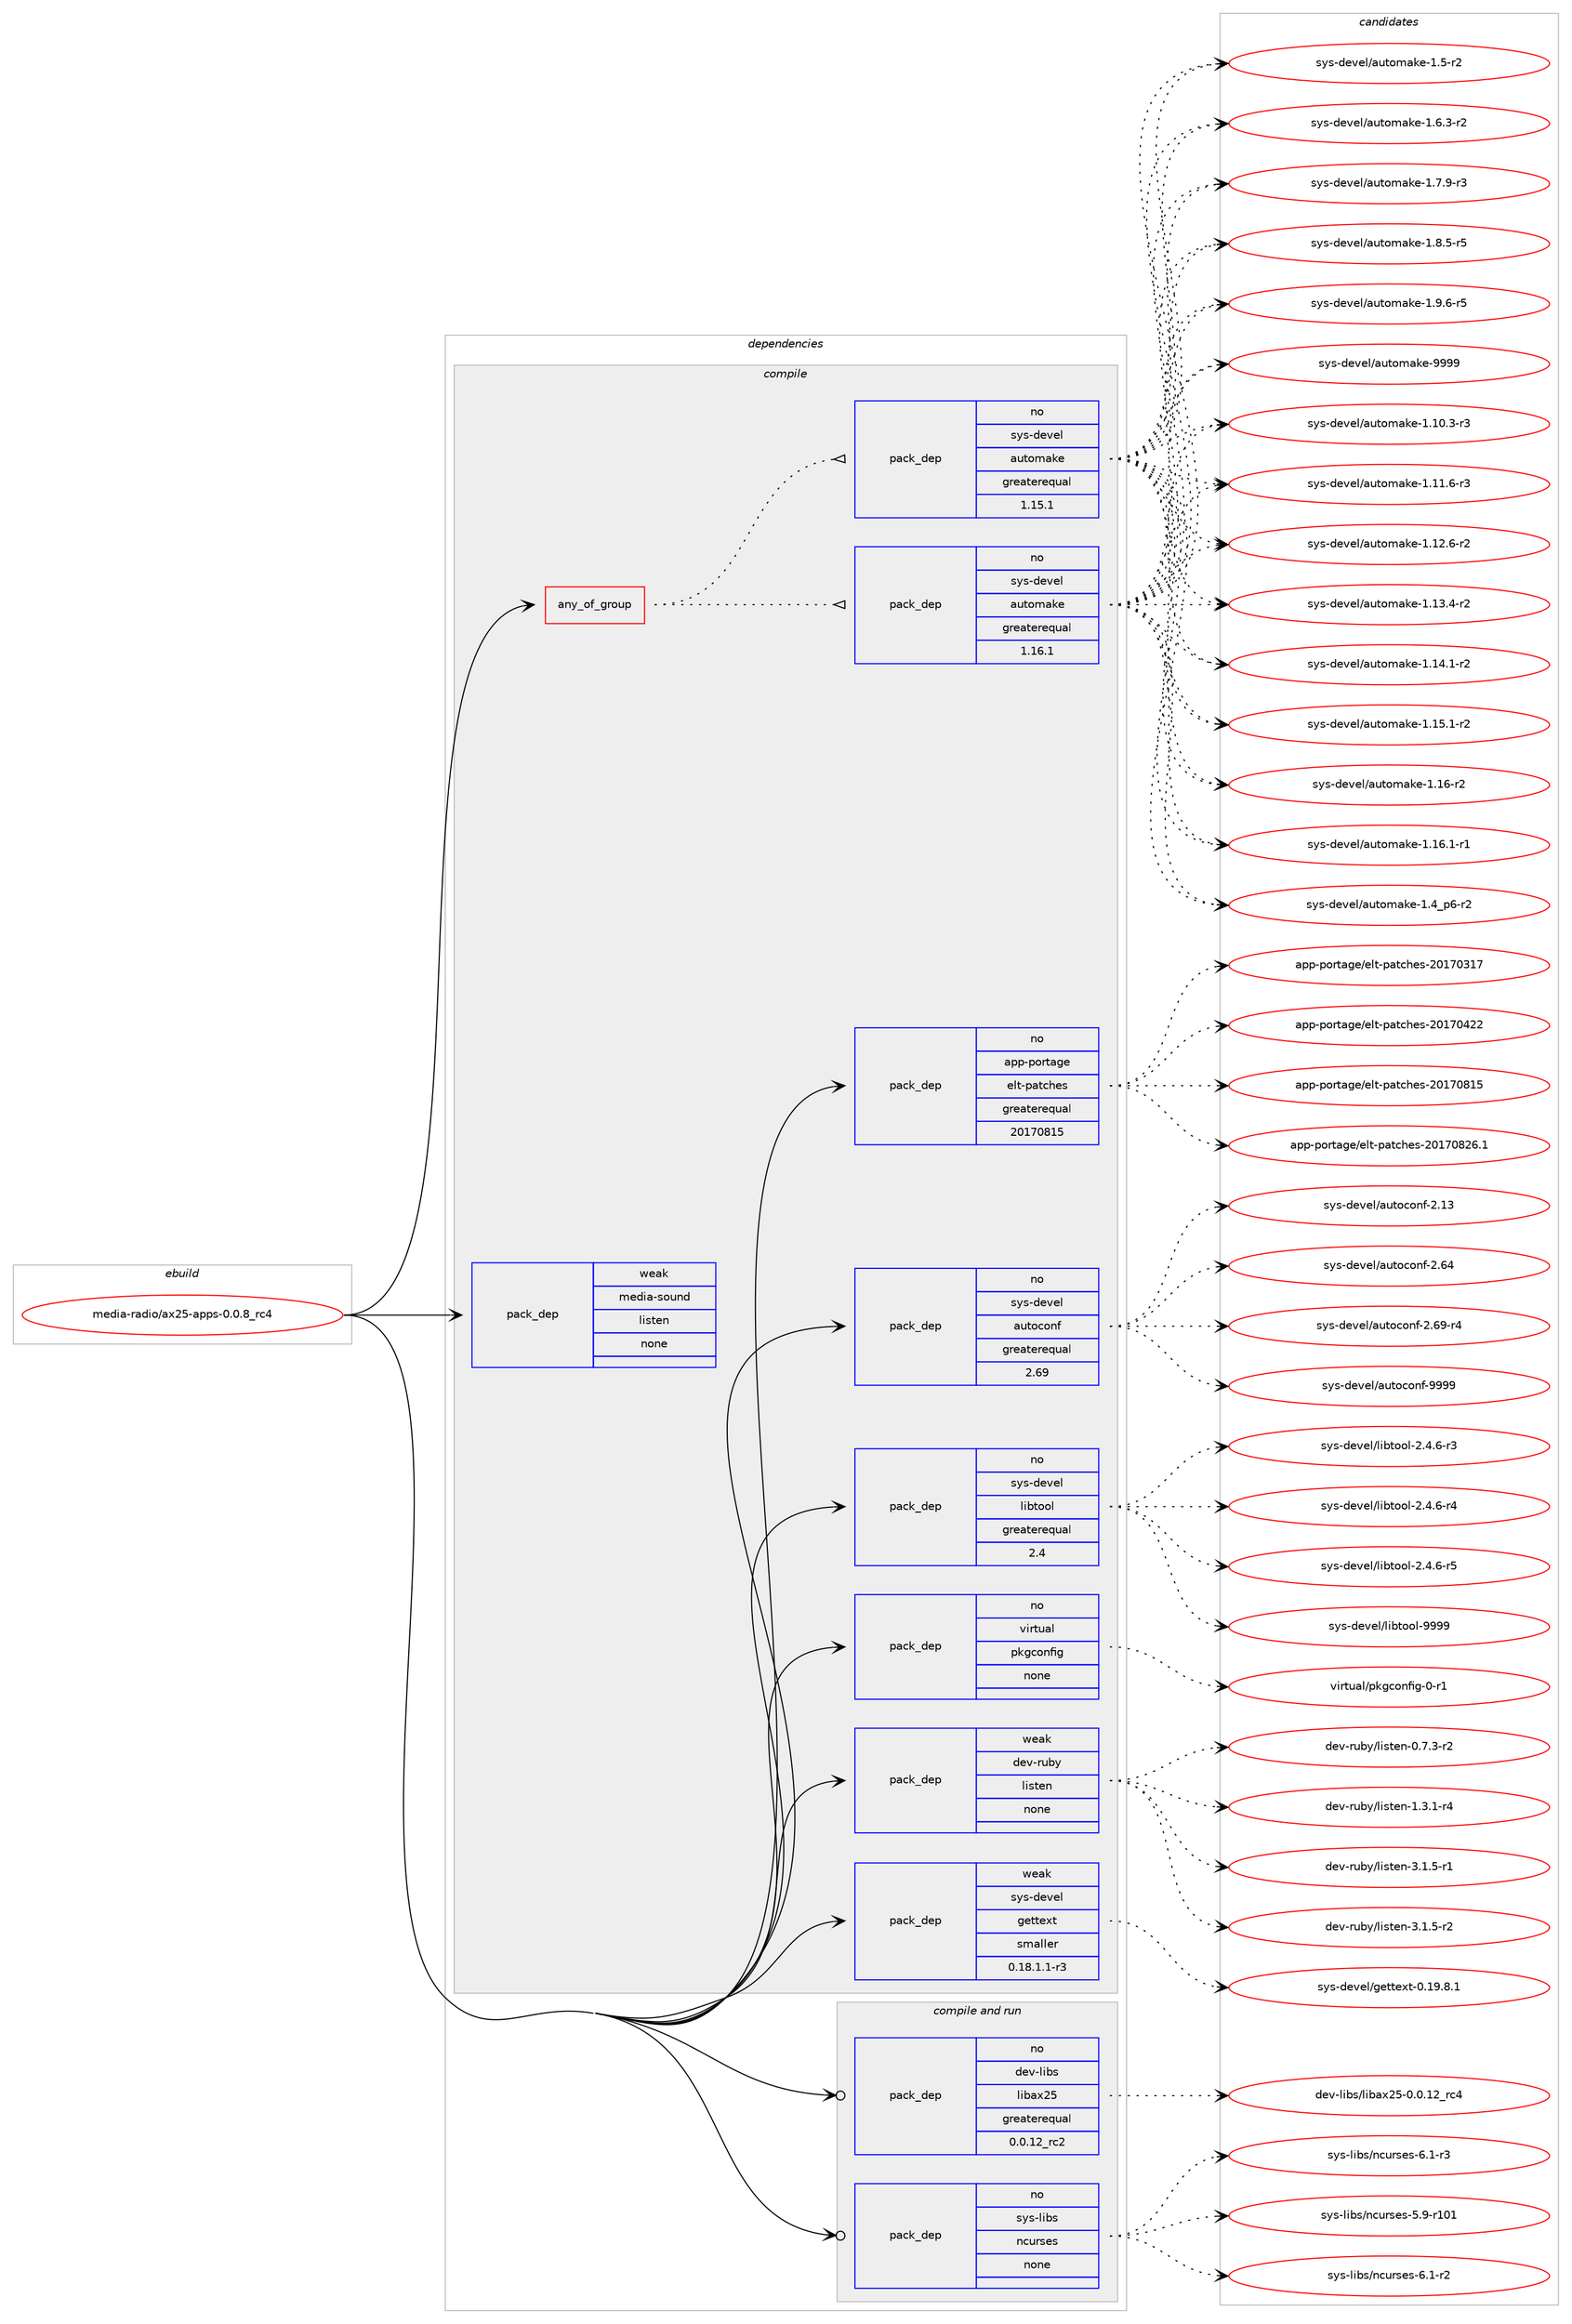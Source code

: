digraph prolog {

# *************
# Graph options
# *************

newrank=true;
concentrate=true;
compound=true;
graph [rankdir=LR,fontname=Helvetica,fontsize=10,ranksep=1.5];#, ranksep=2.5, nodesep=0.2];
edge  [arrowhead=vee];
node  [fontname=Helvetica,fontsize=10];

# **********
# The ebuild
# **********

subgraph cluster_leftcol {
color=gray;
rank=same;
label=<<i>ebuild</i>>;
id [label="media-radio/ax25-apps-0.0.8_rc4", color=red, width=4, href="../media-radio/ax25-apps-0.0.8_rc4.svg"];
}

# ****************
# The dependencies
# ****************

subgraph cluster_midcol {
color=gray;
label=<<i>dependencies</i>>;
subgraph cluster_compile {
fillcolor="#eeeeee";
style=filled;
label=<<i>compile</i>>;
subgraph any152 {
dependency8193 [label=<<TABLE BORDER="0" CELLBORDER="1" CELLSPACING="0" CELLPADDING="4"><TR><TD CELLPADDING="10">any_of_group</TD></TR></TABLE>>, shape=none, color=red];subgraph pack6358 {
dependency8194 [label=<<TABLE BORDER="0" CELLBORDER="1" CELLSPACING="0" CELLPADDING="4" WIDTH="220"><TR><TD ROWSPAN="6" CELLPADDING="30">pack_dep</TD></TR><TR><TD WIDTH="110">no</TD></TR><TR><TD>sys-devel</TD></TR><TR><TD>automake</TD></TR><TR><TD>greaterequal</TD></TR><TR><TD>1.16.1</TD></TR></TABLE>>, shape=none, color=blue];
}
dependency8193:e -> dependency8194:w [weight=20,style="dotted",arrowhead="oinv"];
subgraph pack6359 {
dependency8195 [label=<<TABLE BORDER="0" CELLBORDER="1" CELLSPACING="0" CELLPADDING="4" WIDTH="220"><TR><TD ROWSPAN="6" CELLPADDING="30">pack_dep</TD></TR><TR><TD WIDTH="110">no</TD></TR><TR><TD>sys-devel</TD></TR><TR><TD>automake</TD></TR><TR><TD>greaterequal</TD></TR><TR><TD>1.15.1</TD></TR></TABLE>>, shape=none, color=blue];
}
dependency8193:e -> dependency8195:w [weight=20,style="dotted",arrowhead="oinv"];
}
id:e -> dependency8193:w [weight=20,style="solid",arrowhead="vee"];
subgraph pack6360 {
dependency8196 [label=<<TABLE BORDER="0" CELLBORDER="1" CELLSPACING="0" CELLPADDING="4" WIDTH="220"><TR><TD ROWSPAN="6" CELLPADDING="30">pack_dep</TD></TR><TR><TD WIDTH="110">no</TD></TR><TR><TD>app-portage</TD></TR><TR><TD>elt-patches</TD></TR><TR><TD>greaterequal</TD></TR><TR><TD>20170815</TD></TR></TABLE>>, shape=none, color=blue];
}
id:e -> dependency8196:w [weight=20,style="solid",arrowhead="vee"];
subgraph pack6361 {
dependency8197 [label=<<TABLE BORDER="0" CELLBORDER="1" CELLSPACING="0" CELLPADDING="4" WIDTH="220"><TR><TD ROWSPAN="6" CELLPADDING="30">pack_dep</TD></TR><TR><TD WIDTH="110">no</TD></TR><TR><TD>sys-devel</TD></TR><TR><TD>autoconf</TD></TR><TR><TD>greaterequal</TD></TR><TR><TD>2.69</TD></TR></TABLE>>, shape=none, color=blue];
}
id:e -> dependency8197:w [weight=20,style="solid",arrowhead="vee"];
subgraph pack6362 {
dependency8198 [label=<<TABLE BORDER="0" CELLBORDER="1" CELLSPACING="0" CELLPADDING="4" WIDTH="220"><TR><TD ROWSPAN="6" CELLPADDING="30">pack_dep</TD></TR><TR><TD WIDTH="110">no</TD></TR><TR><TD>sys-devel</TD></TR><TR><TD>libtool</TD></TR><TR><TD>greaterequal</TD></TR><TR><TD>2.4</TD></TR></TABLE>>, shape=none, color=blue];
}
id:e -> dependency8198:w [weight=20,style="solid",arrowhead="vee"];
subgraph pack6363 {
dependency8199 [label=<<TABLE BORDER="0" CELLBORDER="1" CELLSPACING="0" CELLPADDING="4" WIDTH="220"><TR><TD ROWSPAN="6" CELLPADDING="30">pack_dep</TD></TR><TR><TD WIDTH="110">no</TD></TR><TR><TD>virtual</TD></TR><TR><TD>pkgconfig</TD></TR><TR><TD>none</TD></TR><TR><TD></TD></TR></TABLE>>, shape=none, color=blue];
}
id:e -> dependency8199:w [weight=20,style="solid",arrowhead="vee"];
subgraph pack6364 {
dependency8200 [label=<<TABLE BORDER="0" CELLBORDER="1" CELLSPACING="0" CELLPADDING="4" WIDTH="220"><TR><TD ROWSPAN="6" CELLPADDING="30">pack_dep</TD></TR><TR><TD WIDTH="110">weak</TD></TR><TR><TD>dev-ruby</TD></TR><TR><TD>listen</TD></TR><TR><TD>none</TD></TR><TR><TD></TD></TR></TABLE>>, shape=none, color=blue];
}
id:e -> dependency8200:w [weight=20,style="solid",arrowhead="vee"];
subgraph pack6365 {
dependency8201 [label=<<TABLE BORDER="0" CELLBORDER="1" CELLSPACING="0" CELLPADDING="4" WIDTH="220"><TR><TD ROWSPAN="6" CELLPADDING="30">pack_dep</TD></TR><TR><TD WIDTH="110">weak</TD></TR><TR><TD>media-sound</TD></TR><TR><TD>listen</TD></TR><TR><TD>none</TD></TR><TR><TD></TD></TR></TABLE>>, shape=none, color=blue];
}
id:e -> dependency8201:w [weight=20,style="solid",arrowhead="vee"];
subgraph pack6366 {
dependency8202 [label=<<TABLE BORDER="0" CELLBORDER="1" CELLSPACING="0" CELLPADDING="4" WIDTH="220"><TR><TD ROWSPAN="6" CELLPADDING="30">pack_dep</TD></TR><TR><TD WIDTH="110">weak</TD></TR><TR><TD>sys-devel</TD></TR><TR><TD>gettext</TD></TR><TR><TD>smaller</TD></TR><TR><TD>0.18.1.1-r3</TD></TR></TABLE>>, shape=none, color=blue];
}
id:e -> dependency8202:w [weight=20,style="solid",arrowhead="vee"];
}
subgraph cluster_compileandrun {
fillcolor="#eeeeee";
style=filled;
label=<<i>compile and run</i>>;
subgraph pack6367 {
dependency8203 [label=<<TABLE BORDER="0" CELLBORDER="1" CELLSPACING="0" CELLPADDING="4" WIDTH="220"><TR><TD ROWSPAN="6" CELLPADDING="30">pack_dep</TD></TR><TR><TD WIDTH="110">no</TD></TR><TR><TD>dev-libs</TD></TR><TR><TD>libax25</TD></TR><TR><TD>greaterequal</TD></TR><TR><TD>0.0.12_rc2</TD></TR></TABLE>>, shape=none, color=blue];
}
id:e -> dependency8203:w [weight=20,style="solid",arrowhead="odotvee"];
subgraph pack6368 {
dependency8204 [label=<<TABLE BORDER="0" CELLBORDER="1" CELLSPACING="0" CELLPADDING="4" WIDTH="220"><TR><TD ROWSPAN="6" CELLPADDING="30">pack_dep</TD></TR><TR><TD WIDTH="110">no</TD></TR><TR><TD>sys-libs</TD></TR><TR><TD>ncurses</TD></TR><TR><TD>none</TD></TR><TR><TD></TD></TR></TABLE>>, shape=none, color=blue];
}
id:e -> dependency8204:w [weight=20,style="solid",arrowhead="odotvee"];
}
subgraph cluster_run {
fillcolor="#eeeeee";
style=filled;
label=<<i>run</i>>;
}
}

# **************
# The candidates
# **************

subgraph cluster_choices {
rank=same;
color=gray;
label=<<i>candidates</i>>;

subgraph choice6358 {
color=black;
nodesep=1;
choice11512111545100101118101108479711711611110997107101454946494846514511451 [label="sys-devel/automake-1.10.3-r3", color=red, width=4,href="../sys-devel/automake-1.10.3-r3.svg"];
choice11512111545100101118101108479711711611110997107101454946494946544511451 [label="sys-devel/automake-1.11.6-r3", color=red, width=4,href="../sys-devel/automake-1.11.6-r3.svg"];
choice11512111545100101118101108479711711611110997107101454946495046544511450 [label="sys-devel/automake-1.12.6-r2", color=red, width=4,href="../sys-devel/automake-1.12.6-r2.svg"];
choice11512111545100101118101108479711711611110997107101454946495146524511450 [label="sys-devel/automake-1.13.4-r2", color=red, width=4,href="../sys-devel/automake-1.13.4-r2.svg"];
choice11512111545100101118101108479711711611110997107101454946495246494511450 [label="sys-devel/automake-1.14.1-r2", color=red, width=4,href="../sys-devel/automake-1.14.1-r2.svg"];
choice11512111545100101118101108479711711611110997107101454946495346494511450 [label="sys-devel/automake-1.15.1-r2", color=red, width=4,href="../sys-devel/automake-1.15.1-r2.svg"];
choice1151211154510010111810110847971171161111099710710145494649544511450 [label="sys-devel/automake-1.16-r2", color=red, width=4,href="../sys-devel/automake-1.16-r2.svg"];
choice11512111545100101118101108479711711611110997107101454946495446494511449 [label="sys-devel/automake-1.16.1-r1", color=red, width=4,href="../sys-devel/automake-1.16.1-r1.svg"];
choice115121115451001011181011084797117116111109971071014549465295112544511450 [label="sys-devel/automake-1.4_p6-r2", color=red, width=4,href="../sys-devel/automake-1.4_p6-r2.svg"];
choice11512111545100101118101108479711711611110997107101454946534511450 [label="sys-devel/automake-1.5-r2", color=red, width=4,href="../sys-devel/automake-1.5-r2.svg"];
choice115121115451001011181011084797117116111109971071014549465446514511450 [label="sys-devel/automake-1.6.3-r2", color=red, width=4,href="../sys-devel/automake-1.6.3-r2.svg"];
choice115121115451001011181011084797117116111109971071014549465546574511451 [label="sys-devel/automake-1.7.9-r3", color=red, width=4,href="../sys-devel/automake-1.7.9-r3.svg"];
choice115121115451001011181011084797117116111109971071014549465646534511453 [label="sys-devel/automake-1.8.5-r5", color=red, width=4,href="../sys-devel/automake-1.8.5-r5.svg"];
choice115121115451001011181011084797117116111109971071014549465746544511453 [label="sys-devel/automake-1.9.6-r5", color=red, width=4,href="../sys-devel/automake-1.9.6-r5.svg"];
choice115121115451001011181011084797117116111109971071014557575757 [label="sys-devel/automake-9999", color=red, width=4,href="../sys-devel/automake-9999.svg"];
dependency8194:e -> choice11512111545100101118101108479711711611110997107101454946494846514511451:w [style=dotted,weight="100"];
dependency8194:e -> choice11512111545100101118101108479711711611110997107101454946494946544511451:w [style=dotted,weight="100"];
dependency8194:e -> choice11512111545100101118101108479711711611110997107101454946495046544511450:w [style=dotted,weight="100"];
dependency8194:e -> choice11512111545100101118101108479711711611110997107101454946495146524511450:w [style=dotted,weight="100"];
dependency8194:e -> choice11512111545100101118101108479711711611110997107101454946495246494511450:w [style=dotted,weight="100"];
dependency8194:e -> choice11512111545100101118101108479711711611110997107101454946495346494511450:w [style=dotted,weight="100"];
dependency8194:e -> choice1151211154510010111810110847971171161111099710710145494649544511450:w [style=dotted,weight="100"];
dependency8194:e -> choice11512111545100101118101108479711711611110997107101454946495446494511449:w [style=dotted,weight="100"];
dependency8194:e -> choice115121115451001011181011084797117116111109971071014549465295112544511450:w [style=dotted,weight="100"];
dependency8194:e -> choice11512111545100101118101108479711711611110997107101454946534511450:w [style=dotted,weight="100"];
dependency8194:e -> choice115121115451001011181011084797117116111109971071014549465446514511450:w [style=dotted,weight="100"];
dependency8194:e -> choice115121115451001011181011084797117116111109971071014549465546574511451:w [style=dotted,weight="100"];
dependency8194:e -> choice115121115451001011181011084797117116111109971071014549465646534511453:w [style=dotted,weight="100"];
dependency8194:e -> choice115121115451001011181011084797117116111109971071014549465746544511453:w [style=dotted,weight="100"];
dependency8194:e -> choice115121115451001011181011084797117116111109971071014557575757:w [style=dotted,weight="100"];
}
subgraph choice6359 {
color=black;
nodesep=1;
choice11512111545100101118101108479711711611110997107101454946494846514511451 [label="sys-devel/automake-1.10.3-r3", color=red, width=4,href="../sys-devel/automake-1.10.3-r3.svg"];
choice11512111545100101118101108479711711611110997107101454946494946544511451 [label="sys-devel/automake-1.11.6-r3", color=red, width=4,href="../sys-devel/automake-1.11.6-r3.svg"];
choice11512111545100101118101108479711711611110997107101454946495046544511450 [label="sys-devel/automake-1.12.6-r2", color=red, width=4,href="../sys-devel/automake-1.12.6-r2.svg"];
choice11512111545100101118101108479711711611110997107101454946495146524511450 [label="sys-devel/automake-1.13.4-r2", color=red, width=4,href="../sys-devel/automake-1.13.4-r2.svg"];
choice11512111545100101118101108479711711611110997107101454946495246494511450 [label="sys-devel/automake-1.14.1-r2", color=red, width=4,href="../sys-devel/automake-1.14.1-r2.svg"];
choice11512111545100101118101108479711711611110997107101454946495346494511450 [label="sys-devel/automake-1.15.1-r2", color=red, width=4,href="../sys-devel/automake-1.15.1-r2.svg"];
choice1151211154510010111810110847971171161111099710710145494649544511450 [label="sys-devel/automake-1.16-r2", color=red, width=4,href="../sys-devel/automake-1.16-r2.svg"];
choice11512111545100101118101108479711711611110997107101454946495446494511449 [label="sys-devel/automake-1.16.1-r1", color=red, width=4,href="../sys-devel/automake-1.16.1-r1.svg"];
choice115121115451001011181011084797117116111109971071014549465295112544511450 [label="sys-devel/automake-1.4_p6-r2", color=red, width=4,href="../sys-devel/automake-1.4_p6-r2.svg"];
choice11512111545100101118101108479711711611110997107101454946534511450 [label="sys-devel/automake-1.5-r2", color=red, width=4,href="../sys-devel/automake-1.5-r2.svg"];
choice115121115451001011181011084797117116111109971071014549465446514511450 [label="sys-devel/automake-1.6.3-r2", color=red, width=4,href="../sys-devel/automake-1.6.3-r2.svg"];
choice115121115451001011181011084797117116111109971071014549465546574511451 [label="sys-devel/automake-1.7.9-r3", color=red, width=4,href="../sys-devel/automake-1.7.9-r3.svg"];
choice115121115451001011181011084797117116111109971071014549465646534511453 [label="sys-devel/automake-1.8.5-r5", color=red, width=4,href="../sys-devel/automake-1.8.5-r5.svg"];
choice115121115451001011181011084797117116111109971071014549465746544511453 [label="sys-devel/automake-1.9.6-r5", color=red, width=4,href="../sys-devel/automake-1.9.6-r5.svg"];
choice115121115451001011181011084797117116111109971071014557575757 [label="sys-devel/automake-9999", color=red, width=4,href="../sys-devel/automake-9999.svg"];
dependency8195:e -> choice11512111545100101118101108479711711611110997107101454946494846514511451:w [style=dotted,weight="100"];
dependency8195:e -> choice11512111545100101118101108479711711611110997107101454946494946544511451:w [style=dotted,weight="100"];
dependency8195:e -> choice11512111545100101118101108479711711611110997107101454946495046544511450:w [style=dotted,weight="100"];
dependency8195:e -> choice11512111545100101118101108479711711611110997107101454946495146524511450:w [style=dotted,weight="100"];
dependency8195:e -> choice11512111545100101118101108479711711611110997107101454946495246494511450:w [style=dotted,weight="100"];
dependency8195:e -> choice11512111545100101118101108479711711611110997107101454946495346494511450:w [style=dotted,weight="100"];
dependency8195:e -> choice1151211154510010111810110847971171161111099710710145494649544511450:w [style=dotted,weight="100"];
dependency8195:e -> choice11512111545100101118101108479711711611110997107101454946495446494511449:w [style=dotted,weight="100"];
dependency8195:e -> choice115121115451001011181011084797117116111109971071014549465295112544511450:w [style=dotted,weight="100"];
dependency8195:e -> choice11512111545100101118101108479711711611110997107101454946534511450:w [style=dotted,weight="100"];
dependency8195:e -> choice115121115451001011181011084797117116111109971071014549465446514511450:w [style=dotted,weight="100"];
dependency8195:e -> choice115121115451001011181011084797117116111109971071014549465546574511451:w [style=dotted,weight="100"];
dependency8195:e -> choice115121115451001011181011084797117116111109971071014549465646534511453:w [style=dotted,weight="100"];
dependency8195:e -> choice115121115451001011181011084797117116111109971071014549465746544511453:w [style=dotted,weight="100"];
dependency8195:e -> choice115121115451001011181011084797117116111109971071014557575757:w [style=dotted,weight="100"];
}
subgraph choice6360 {
color=black;
nodesep=1;
choice97112112451121111141169710310147101108116451129711699104101115455048495548514955 [label="app-portage/elt-patches-20170317", color=red, width=4,href="../app-portage/elt-patches-20170317.svg"];
choice97112112451121111141169710310147101108116451129711699104101115455048495548525050 [label="app-portage/elt-patches-20170422", color=red, width=4,href="../app-portage/elt-patches-20170422.svg"];
choice97112112451121111141169710310147101108116451129711699104101115455048495548564953 [label="app-portage/elt-patches-20170815", color=red, width=4,href="../app-portage/elt-patches-20170815.svg"];
choice971121124511211111411697103101471011081164511297116991041011154550484955485650544649 [label="app-portage/elt-patches-20170826.1", color=red, width=4,href="../app-portage/elt-patches-20170826.1.svg"];
dependency8196:e -> choice97112112451121111141169710310147101108116451129711699104101115455048495548514955:w [style=dotted,weight="100"];
dependency8196:e -> choice97112112451121111141169710310147101108116451129711699104101115455048495548525050:w [style=dotted,weight="100"];
dependency8196:e -> choice97112112451121111141169710310147101108116451129711699104101115455048495548564953:w [style=dotted,weight="100"];
dependency8196:e -> choice971121124511211111411697103101471011081164511297116991041011154550484955485650544649:w [style=dotted,weight="100"];
}
subgraph choice6361 {
color=black;
nodesep=1;
choice115121115451001011181011084797117116111991111101024550464951 [label="sys-devel/autoconf-2.13", color=red, width=4,href="../sys-devel/autoconf-2.13.svg"];
choice115121115451001011181011084797117116111991111101024550465452 [label="sys-devel/autoconf-2.64", color=red, width=4,href="../sys-devel/autoconf-2.64.svg"];
choice1151211154510010111810110847971171161119911111010245504654574511452 [label="sys-devel/autoconf-2.69-r4", color=red, width=4,href="../sys-devel/autoconf-2.69-r4.svg"];
choice115121115451001011181011084797117116111991111101024557575757 [label="sys-devel/autoconf-9999", color=red, width=4,href="../sys-devel/autoconf-9999.svg"];
dependency8197:e -> choice115121115451001011181011084797117116111991111101024550464951:w [style=dotted,weight="100"];
dependency8197:e -> choice115121115451001011181011084797117116111991111101024550465452:w [style=dotted,weight="100"];
dependency8197:e -> choice1151211154510010111810110847971171161119911111010245504654574511452:w [style=dotted,weight="100"];
dependency8197:e -> choice115121115451001011181011084797117116111991111101024557575757:w [style=dotted,weight="100"];
}
subgraph choice6362 {
color=black;
nodesep=1;
choice1151211154510010111810110847108105981161111111084550465246544511451 [label="sys-devel/libtool-2.4.6-r3", color=red, width=4,href="../sys-devel/libtool-2.4.6-r3.svg"];
choice1151211154510010111810110847108105981161111111084550465246544511452 [label="sys-devel/libtool-2.4.6-r4", color=red, width=4,href="../sys-devel/libtool-2.4.6-r4.svg"];
choice1151211154510010111810110847108105981161111111084550465246544511453 [label="sys-devel/libtool-2.4.6-r5", color=red, width=4,href="../sys-devel/libtool-2.4.6-r5.svg"];
choice1151211154510010111810110847108105981161111111084557575757 [label="sys-devel/libtool-9999", color=red, width=4,href="../sys-devel/libtool-9999.svg"];
dependency8198:e -> choice1151211154510010111810110847108105981161111111084550465246544511451:w [style=dotted,weight="100"];
dependency8198:e -> choice1151211154510010111810110847108105981161111111084550465246544511452:w [style=dotted,weight="100"];
dependency8198:e -> choice1151211154510010111810110847108105981161111111084550465246544511453:w [style=dotted,weight="100"];
dependency8198:e -> choice1151211154510010111810110847108105981161111111084557575757:w [style=dotted,weight="100"];
}
subgraph choice6363 {
color=black;
nodesep=1;
choice11810511411611797108471121071039911111010210510345484511449 [label="virtual/pkgconfig-0-r1", color=red, width=4,href="../virtual/pkgconfig-0-r1.svg"];
dependency8199:e -> choice11810511411611797108471121071039911111010210510345484511449:w [style=dotted,weight="100"];
}
subgraph choice6364 {
color=black;
nodesep=1;
choice1001011184511411798121471081051151161011104548465546514511450 [label="dev-ruby/listen-0.7.3-r2", color=red, width=4,href="../dev-ruby/listen-0.7.3-r2.svg"];
choice1001011184511411798121471081051151161011104549465146494511452 [label="dev-ruby/listen-1.3.1-r4", color=red, width=4,href="../dev-ruby/listen-1.3.1-r4.svg"];
choice1001011184511411798121471081051151161011104551464946534511449 [label="dev-ruby/listen-3.1.5-r1", color=red, width=4,href="../dev-ruby/listen-3.1.5-r1.svg"];
choice1001011184511411798121471081051151161011104551464946534511450 [label="dev-ruby/listen-3.1.5-r2", color=red, width=4,href="../dev-ruby/listen-3.1.5-r2.svg"];
dependency8200:e -> choice1001011184511411798121471081051151161011104548465546514511450:w [style=dotted,weight="100"];
dependency8200:e -> choice1001011184511411798121471081051151161011104549465146494511452:w [style=dotted,weight="100"];
dependency8200:e -> choice1001011184511411798121471081051151161011104551464946534511449:w [style=dotted,weight="100"];
dependency8200:e -> choice1001011184511411798121471081051151161011104551464946534511450:w [style=dotted,weight="100"];
}
subgraph choice6365 {
color=black;
nodesep=1;
}
subgraph choice6366 {
color=black;
nodesep=1;
choice1151211154510010111810110847103101116116101120116454846495746564649 [label="sys-devel/gettext-0.19.8.1", color=red, width=4,href="../sys-devel/gettext-0.19.8.1.svg"];
dependency8202:e -> choice1151211154510010111810110847103101116116101120116454846495746564649:w [style=dotted,weight="100"];
}
subgraph choice6367 {
color=black;
nodesep=1;
choice1001011184510810598115471081059897120505345484648464950951149952 [label="dev-libs/libax25-0.0.12_rc4", color=red, width=4,href="../dev-libs/libax25-0.0.12_rc4.svg"];
dependency8203:e -> choice1001011184510810598115471081059897120505345484648464950951149952:w [style=dotted,weight="100"];
}
subgraph choice6368 {
color=black;
nodesep=1;
choice115121115451081059811547110991171141151011154553465745114494849 [label="sys-libs/ncurses-5.9-r101", color=red, width=4,href="../sys-libs/ncurses-5.9-r101.svg"];
choice11512111545108105981154711099117114115101115455446494511450 [label="sys-libs/ncurses-6.1-r2", color=red, width=4,href="../sys-libs/ncurses-6.1-r2.svg"];
choice11512111545108105981154711099117114115101115455446494511451 [label="sys-libs/ncurses-6.1-r3", color=red, width=4,href="../sys-libs/ncurses-6.1-r3.svg"];
dependency8204:e -> choice115121115451081059811547110991171141151011154553465745114494849:w [style=dotted,weight="100"];
dependency8204:e -> choice11512111545108105981154711099117114115101115455446494511450:w [style=dotted,weight="100"];
dependency8204:e -> choice11512111545108105981154711099117114115101115455446494511451:w [style=dotted,weight="100"];
}
}

}
